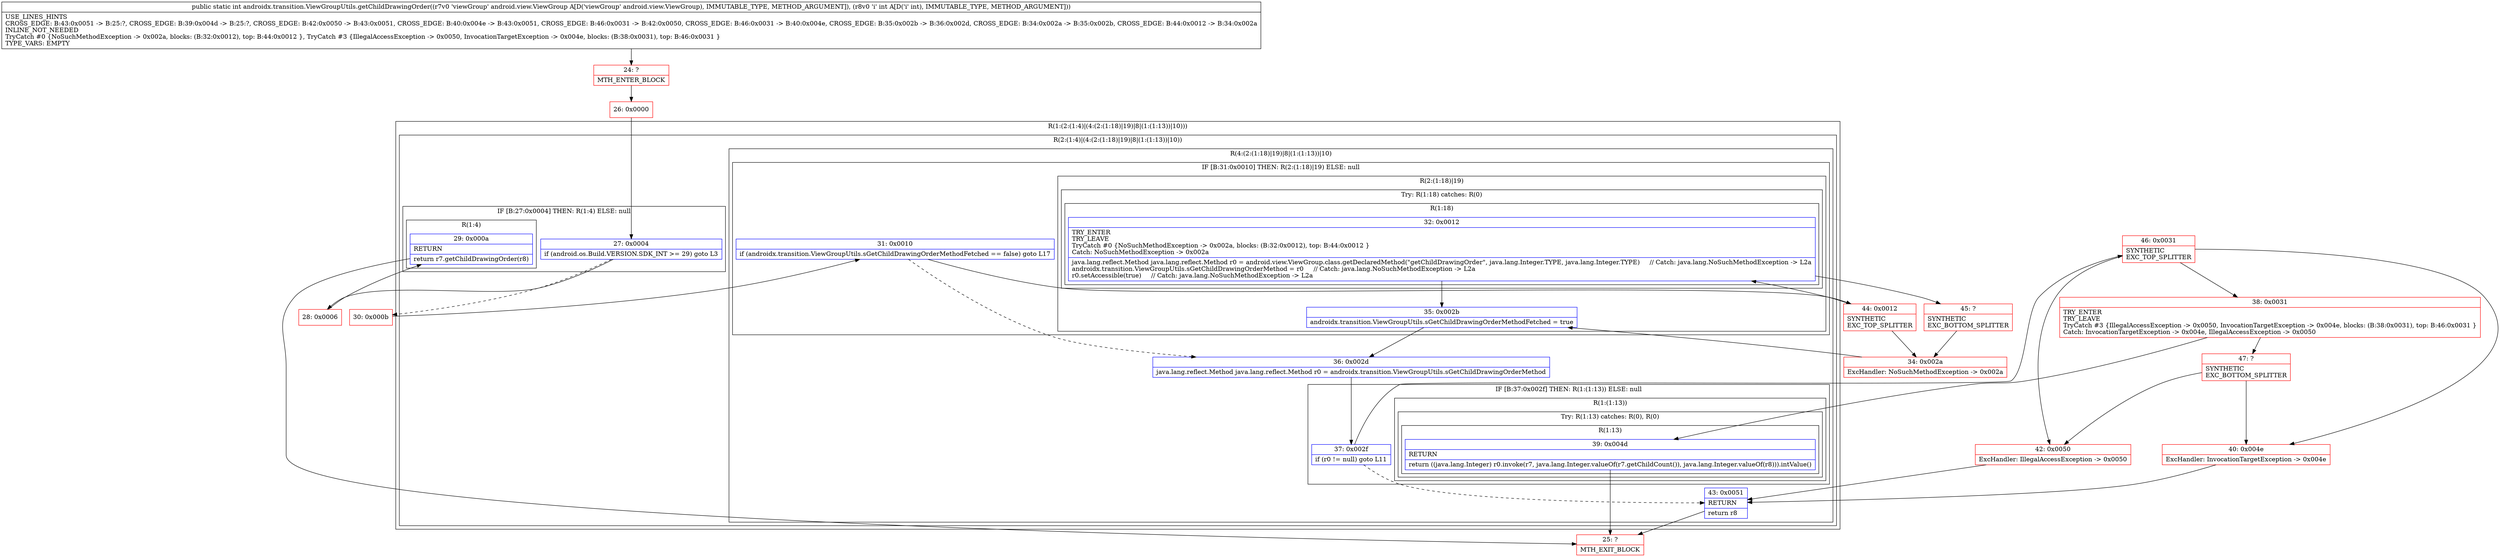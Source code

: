 digraph "CFG forandroidx.transition.ViewGroupUtils.getChildDrawingOrder(Landroid\/view\/ViewGroup;I)I" {
subgraph cluster_Region_1100949176 {
label = "R(1:(2:(1:4)|(4:(2:(1:18)|19)|8|(1:(1:13))|10)))";
node [shape=record,color=blue];
subgraph cluster_Region_1921323712 {
label = "R(2:(1:4)|(4:(2:(1:18)|19)|8|(1:(1:13))|10))";
node [shape=record,color=blue];
subgraph cluster_IfRegion_1190864199 {
label = "IF [B:27:0x0004] THEN: R(1:4) ELSE: null";
node [shape=record,color=blue];
Node_27 [shape=record,label="{27\:\ 0x0004|if (android.os.Build.VERSION.SDK_INT \>= 29) goto L3\l}"];
subgraph cluster_Region_598512394 {
label = "R(1:4)";
node [shape=record,color=blue];
Node_29 [shape=record,label="{29\:\ 0x000a|RETURN\l|return r7.getChildDrawingOrder(r8)\l}"];
}
}
subgraph cluster_Region_2091910432 {
label = "R(4:(2:(1:18)|19)|8|(1:(1:13))|10)";
node [shape=record,color=blue];
subgraph cluster_IfRegion_457100065 {
label = "IF [B:31:0x0010] THEN: R(2:(1:18)|19) ELSE: null";
node [shape=record,color=blue];
Node_31 [shape=record,label="{31\:\ 0x0010|if (androidx.transition.ViewGroupUtils.sGetChildDrawingOrderMethodFetched == false) goto L17\l}"];
subgraph cluster_Region_1106762132 {
label = "R(2:(1:18)|19)";
node [shape=record,color=blue];
subgraph cluster_TryCatchRegion_1589190128 {
label = "Try: R(1:18) catches: R(0)";
node [shape=record,color=blue];
subgraph cluster_Region_789827032 {
label = "R(1:18)";
node [shape=record,color=blue];
Node_32 [shape=record,label="{32\:\ 0x0012|TRY_ENTER\lTRY_LEAVE\lTryCatch #0 \{NoSuchMethodException \-\> 0x002a, blocks: (B:32:0x0012), top: B:44:0x0012 \}\lCatch: NoSuchMethodException \-\> 0x002a\l|java.lang.reflect.Method java.lang.reflect.Method r0 = android.view.ViewGroup.class.getDeclaredMethod(\"getChildDrawingOrder\", java.lang.Integer.TYPE, java.lang.Integer.TYPE)     \/\/ Catch: java.lang.NoSuchMethodException \-\> L2a\landroidx.transition.ViewGroupUtils.sGetChildDrawingOrderMethod = r0     \/\/ Catch: java.lang.NoSuchMethodException \-\> L2a\lr0.setAccessible(true)     \/\/ Catch: java.lang.NoSuchMethodException \-\> L2a\l}"];
}
subgraph cluster_Region_424341998 {
label = "R(0) | ExcHandler: NoSuchMethodException \-\> 0x002a\l";
node [shape=record,color=blue];
}
}
Node_35 [shape=record,label="{35\:\ 0x002b|androidx.transition.ViewGroupUtils.sGetChildDrawingOrderMethodFetched = true\l}"];
}
}
Node_36 [shape=record,label="{36\:\ 0x002d|java.lang.reflect.Method java.lang.reflect.Method r0 = androidx.transition.ViewGroupUtils.sGetChildDrawingOrderMethod\l}"];
subgraph cluster_IfRegion_302236193 {
label = "IF [B:37:0x002f] THEN: R(1:(1:13)) ELSE: null";
node [shape=record,color=blue];
Node_37 [shape=record,label="{37\:\ 0x002f|if (r0 != null) goto L11\l}"];
subgraph cluster_Region_1950373413 {
label = "R(1:(1:13))";
node [shape=record,color=blue];
subgraph cluster_TryCatchRegion_193206848 {
label = "Try: R(1:13) catches: R(0), R(0)";
node [shape=record,color=blue];
subgraph cluster_Region_999815126 {
label = "R(1:13)";
node [shape=record,color=blue];
Node_39 [shape=record,label="{39\:\ 0x004d|RETURN\l|return ((java.lang.Integer) r0.invoke(r7, java.lang.Integer.valueOf(r7.getChildCount()), java.lang.Integer.valueOf(r8))).intValue()\l}"];
}
subgraph cluster_Region_499433565 {
label = "R(0) | ExcHandler: IllegalAccessException \-\> 0x0050\l";
node [shape=record,color=blue];
}
subgraph cluster_Region_1397725066 {
label = "R(0) | ExcHandler: InvocationTargetException \-\> 0x004e\l";
node [shape=record,color=blue];
}
}
}
}
Node_43 [shape=record,label="{43\:\ 0x0051|RETURN\l|return r8\l}"];
}
}
}
subgraph cluster_Region_424341998 {
label = "R(0) | ExcHandler: NoSuchMethodException \-\> 0x002a\l";
node [shape=record,color=blue];
}
subgraph cluster_Region_499433565 {
label = "R(0) | ExcHandler: IllegalAccessException \-\> 0x0050\l";
node [shape=record,color=blue];
}
subgraph cluster_Region_1397725066 {
label = "R(0) | ExcHandler: InvocationTargetException \-\> 0x004e\l";
node [shape=record,color=blue];
}
Node_24 [shape=record,color=red,label="{24\:\ ?|MTH_ENTER_BLOCK\l}"];
Node_26 [shape=record,color=red,label="{26\:\ 0x0000}"];
Node_28 [shape=record,color=red,label="{28\:\ 0x0006}"];
Node_25 [shape=record,color=red,label="{25\:\ ?|MTH_EXIT_BLOCK\l}"];
Node_30 [shape=record,color=red,label="{30\:\ 0x000b}"];
Node_46 [shape=record,color=red,label="{46\:\ 0x0031|SYNTHETIC\lEXC_TOP_SPLITTER\l}"];
Node_38 [shape=record,color=red,label="{38\:\ 0x0031|TRY_ENTER\lTRY_LEAVE\lTryCatch #3 \{IllegalAccessException \-\> 0x0050, InvocationTargetException \-\> 0x004e, blocks: (B:38:0x0031), top: B:46:0x0031 \}\lCatch: InvocationTargetException \-\> 0x004e, IllegalAccessException \-\> 0x0050\l}"];
Node_47 [shape=record,color=red,label="{47\:\ ?|SYNTHETIC\lEXC_BOTTOM_SPLITTER\l}"];
Node_42 [shape=record,color=red,label="{42\:\ 0x0050|ExcHandler: IllegalAccessException \-\> 0x0050\l}"];
Node_40 [shape=record,color=red,label="{40\:\ 0x004e|ExcHandler: InvocationTargetException \-\> 0x004e\l}"];
Node_44 [shape=record,color=red,label="{44\:\ 0x0012|SYNTHETIC\lEXC_TOP_SPLITTER\l}"];
Node_45 [shape=record,color=red,label="{45\:\ ?|SYNTHETIC\lEXC_BOTTOM_SPLITTER\l}"];
Node_34 [shape=record,color=red,label="{34\:\ 0x002a|ExcHandler: NoSuchMethodException \-\> 0x002a\l}"];
MethodNode[shape=record,label="{public static int androidx.transition.ViewGroupUtils.getChildDrawingOrder((r7v0 'viewGroup' android.view.ViewGroup A[D('viewGroup' android.view.ViewGroup), IMMUTABLE_TYPE, METHOD_ARGUMENT]), (r8v0 'i' int A[D('i' int), IMMUTABLE_TYPE, METHOD_ARGUMENT]))  | USE_LINES_HINTS\lCROSS_EDGE: B:43:0x0051 \-\> B:25:?, CROSS_EDGE: B:39:0x004d \-\> B:25:?, CROSS_EDGE: B:42:0x0050 \-\> B:43:0x0051, CROSS_EDGE: B:40:0x004e \-\> B:43:0x0051, CROSS_EDGE: B:46:0x0031 \-\> B:42:0x0050, CROSS_EDGE: B:46:0x0031 \-\> B:40:0x004e, CROSS_EDGE: B:35:0x002b \-\> B:36:0x002d, CROSS_EDGE: B:34:0x002a \-\> B:35:0x002b, CROSS_EDGE: B:44:0x0012 \-\> B:34:0x002a\lINLINE_NOT_NEEDED\lTryCatch #0 \{NoSuchMethodException \-\> 0x002a, blocks: (B:32:0x0012), top: B:44:0x0012 \}, TryCatch #3 \{IllegalAccessException \-\> 0x0050, InvocationTargetException \-\> 0x004e, blocks: (B:38:0x0031), top: B:46:0x0031 \}\lTYPE_VARS: EMPTY\l}"];
MethodNode -> Node_24;Node_27 -> Node_28;
Node_27 -> Node_30[style=dashed];
Node_29 -> Node_25;
Node_31 -> Node_36[style=dashed];
Node_31 -> Node_44;
Node_32 -> Node_35;
Node_32 -> Node_45;
Node_35 -> Node_36;
Node_36 -> Node_37;
Node_37 -> Node_43[style=dashed];
Node_37 -> Node_46;
Node_39 -> Node_25;
Node_43 -> Node_25;
Node_24 -> Node_26;
Node_26 -> Node_27;
Node_28 -> Node_29;
Node_30 -> Node_31;
Node_46 -> Node_38;
Node_46 -> Node_42;
Node_46 -> Node_40;
Node_38 -> Node_39;
Node_38 -> Node_47;
Node_47 -> Node_42;
Node_47 -> Node_40;
Node_42 -> Node_43;
Node_40 -> Node_43;
Node_44 -> Node_32;
Node_44 -> Node_34;
Node_45 -> Node_34;
Node_34 -> Node_35;
}

